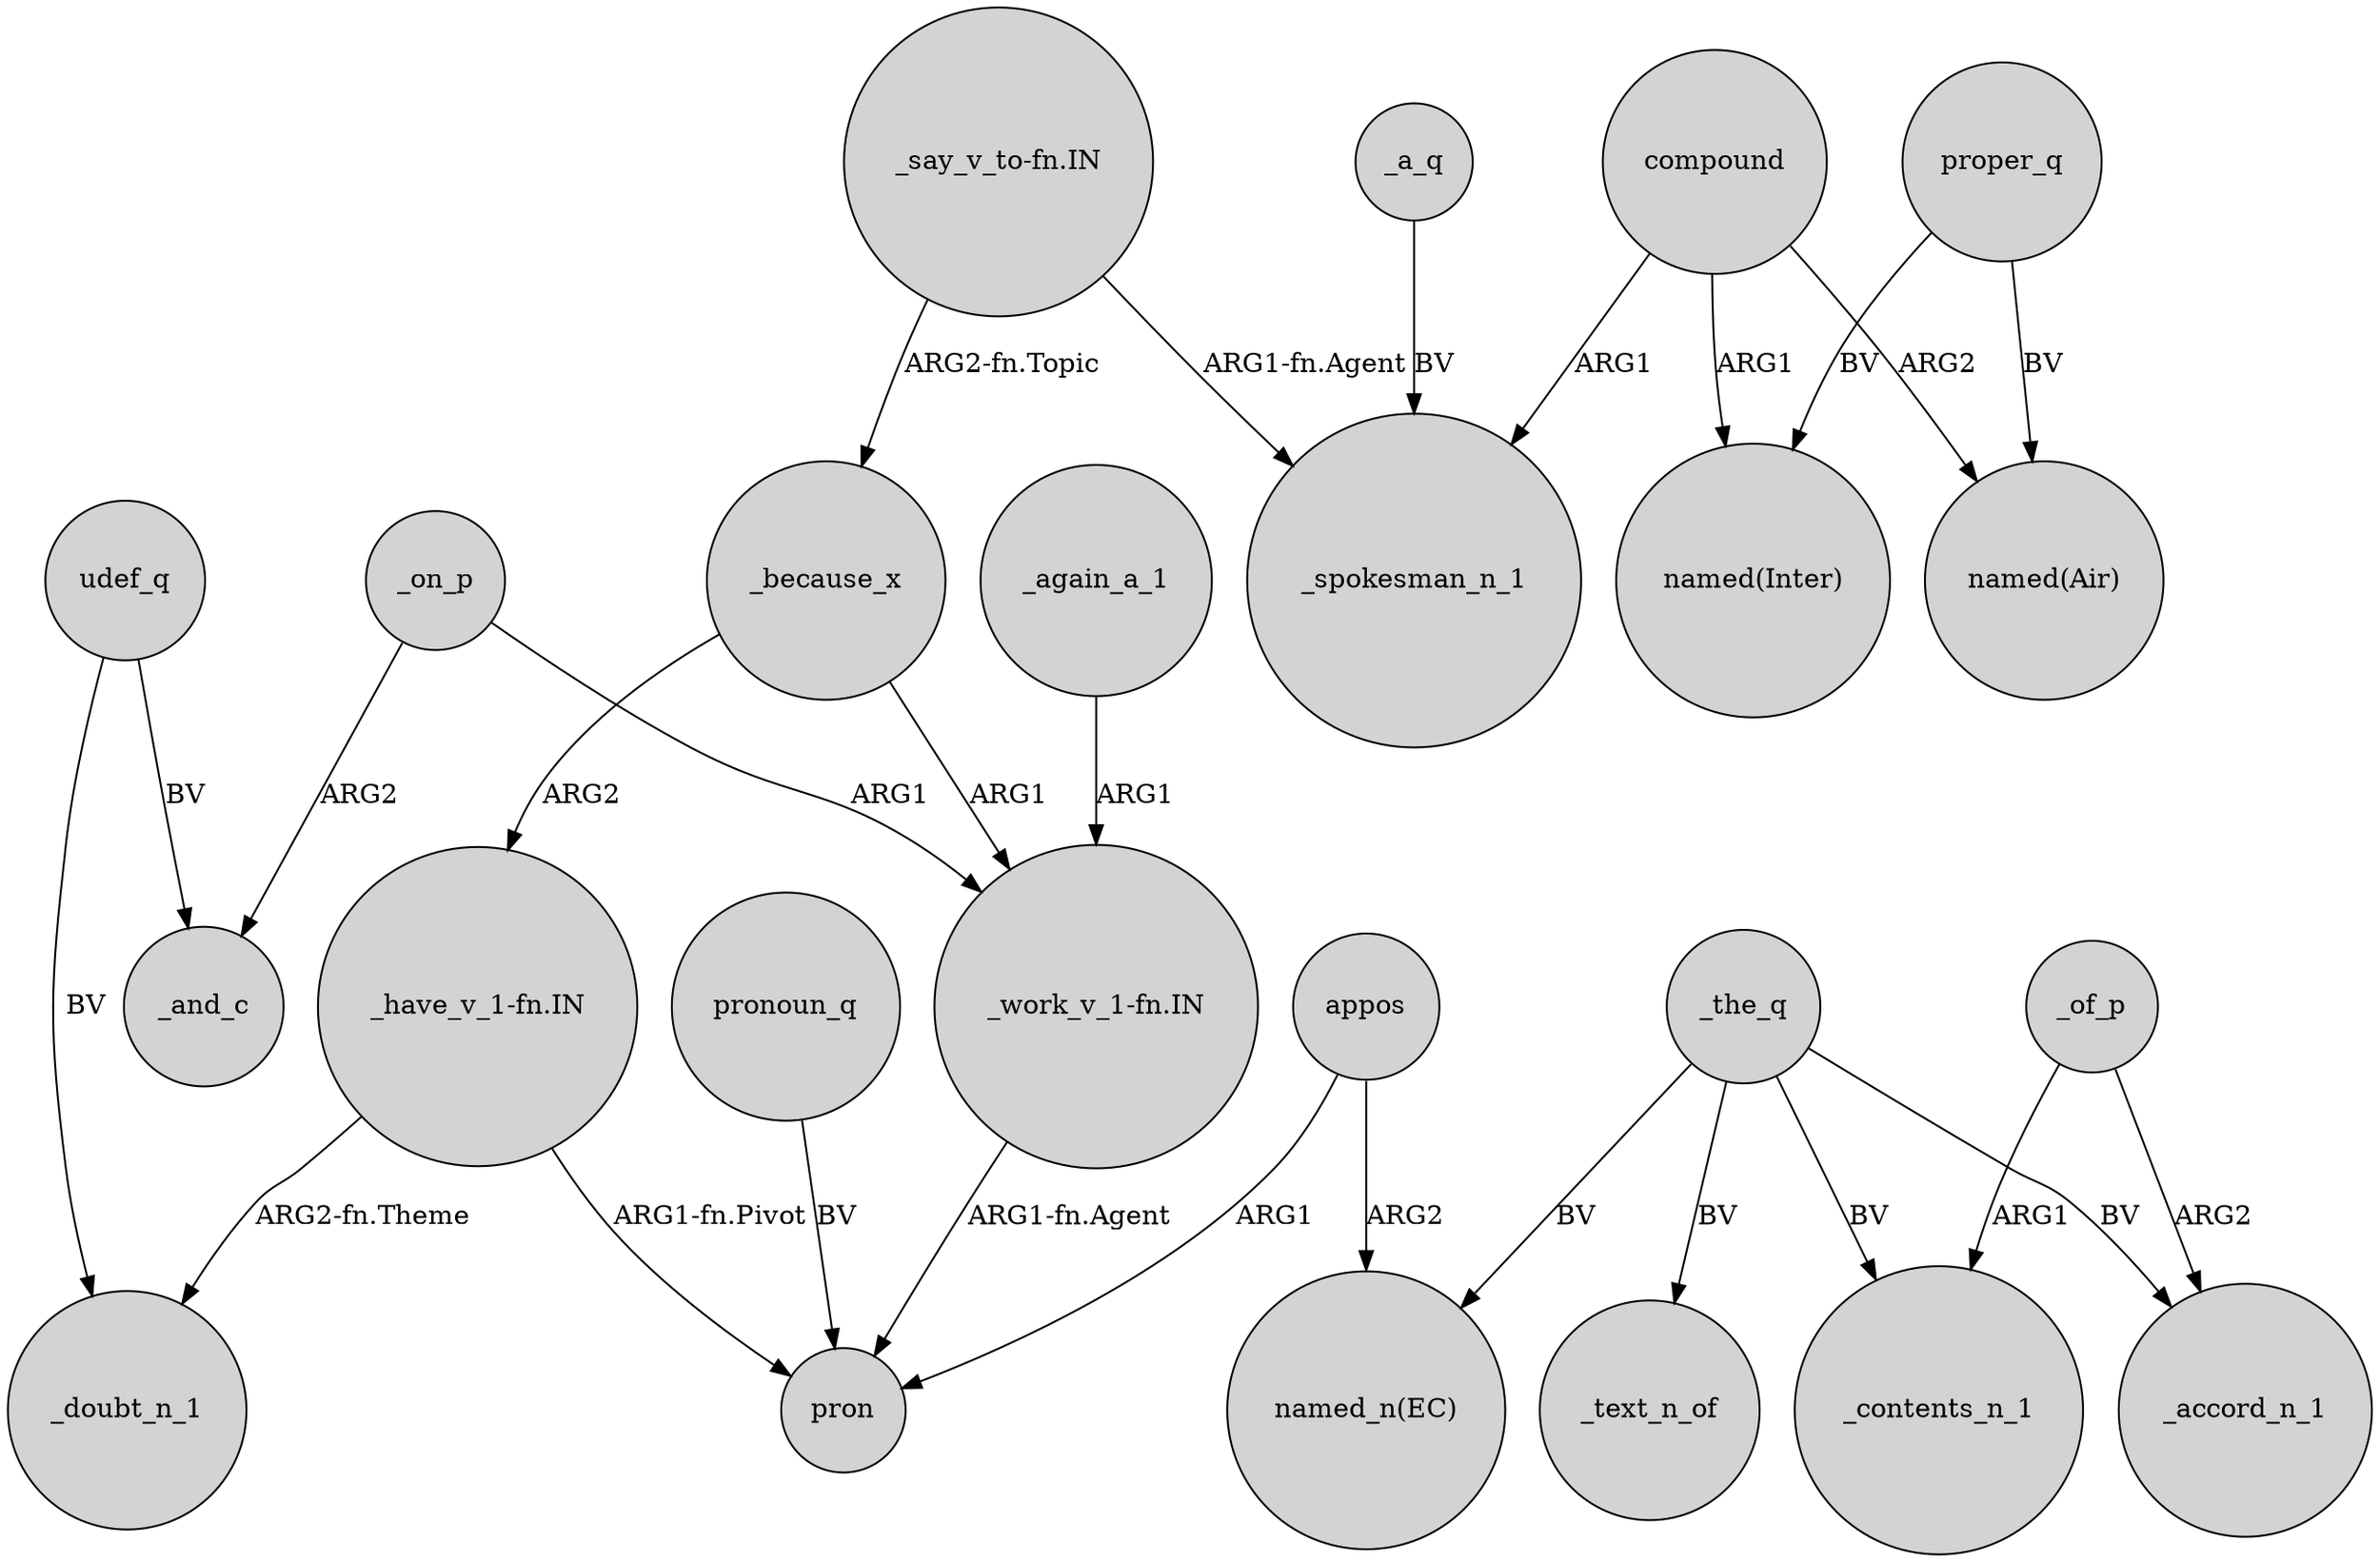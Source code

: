 digraph {
	node [shape=circle style=filled]
	_again_a_1 -> "_work_v_1-fn.IN" [label=ARG1]
	_the_q -> "named_n(EC)" [label=BV]
	proper_q -> "named(Air)" [label=BV]
	_because_x -> "_have_v_1-fn.IN" [label=ARG2]
	compound -> "named(Air)" [label=ARG2]
	"_have_v_1-fn.IN" -> pron [label="ARG1-fn.Pivot"]
	_of_p -> _contents_n_1 [label=ARG1]
	"_say_v_to-fn.IN" -> _because_x [label="ARG2-fn.Topic"]
	"_say_v_to-fn.IN" -> _spokesman_n_1 [label="ARG1-fn.Agent"]
	_the_q -> _contents_n_1 [label=BV]
	pronoun_q -> pron [label=BV]
	compound -> _spokesman_n_1 [label=ARG1]
	_on_p -> "_work_v_1-fn.IN" [label=ARG1]
	"_work_v_1-fn.IN" -> pron [label="ARG1-fn.Agent"]
	_the_q -> _text_n_of [label=BV]
	appos -> pron [label=ARG1]
	appos -> "named_n(EC)" [label=ARG2]
	_of_p -> _accord_n_1 [label=ARG2]
	_on_p -> _and_c [label=ARG2]
	_a_q -> _spokesman_n_1 [label=BV]
	"_have_v_1-fn.IN" -> _doubt_n_1 [label="ARG2-fn.Theme"]
	proper_q -> "named(Inter)" [label=BV]
	_the_q -> _accord_n_1 [label=BV]
	udef_q -> _doubt_n_1 [label=BV]
	compound -> "named(Inter)" [label=ARG1]
	udef_q -> _and_c [label=BV]
	_because_x -> "_work_v_1-fn.IN" [label=ARG1]
}
